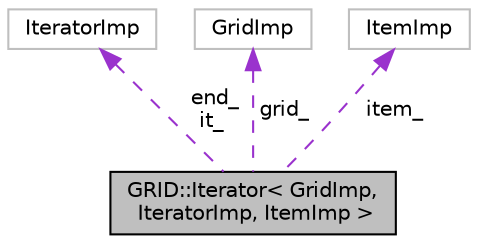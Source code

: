 digraph "GRID::Iterator&lt; GridImp, IteratorImp, ItemImp &gt;"
{
  edge [fontname="Helvetica",fontsize="10",labelfontname="Helvetica",labelfontsize="10"];
  node [fontname="Helvetica",fontsize="10",shape=record];
  Node1 [label="GRID::Iterator\< GridImp,\l IteratorImp, ItemImp \>",height=0.2,width=0.4,color="black", fillcolor="grey75", style="filled", fontcolor="black"];
  Node2 -> Node1 [dir="back",color="darkorchid3",fontsize="10",style="dashed",label=" end_\nit_" ,fontname="Helvetica"];
  Node2 [label="IteratorImp",height=0.2,width=0.4,color="grey75", fillcolor="white", style="filled"];
  Node3 -> Node1 [dir="back",color="darkorchid3",fontsize="10",style="dashed",label=" grid_" ,fontname="Helvetica"];
  Node3 [label="GridImp",height=0.2,width=0.4,color="grey75", fillcolor="white", style="filled"];
  Node4 -> Node1 [dir="back",color="darkorchid3",fontsize="10",style="dashed",label=" item_" ,fontname="Helvetica"];
  Node4 [label="ItemImp",height=0.2,width=0.4,color="grey75", fillcolor="white", style="filled"];
}
